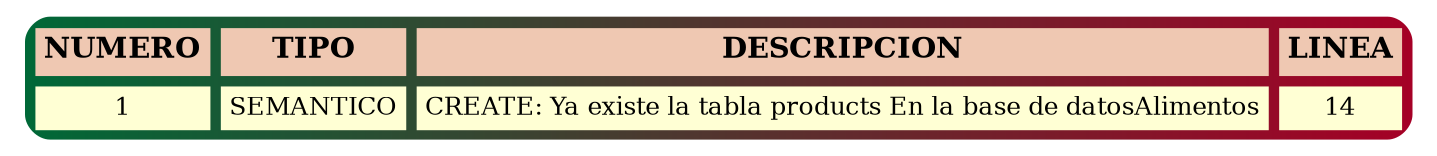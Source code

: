 digraph G{
graph [ dpi = 150 ];
a0 [shape=none label=<
<TABLE border="0" cellspacing="5" cellpadding="4" style="rounded" bgcolor="/rdylgn11/11:/rdylgn11/1">
<TR>
<TD colspan="1" bgcolor="#EFC8B2"><FONT POINT-SIZE="14"><B>NUMERO</B></FONT></TD>
<TD colspan="1" bgcolor="#EFC8B2"><FONT POINT-SIZE="14"><B>TIPO</B></FONT></TD>
<TD colspan="1" bgcolor="#EFC8B2"><FONT POINT-SIZE="14"><B>DESCRIPCION</B></FONT></TD>
<TD colspan="1" bgcolor="#EFC8B2"><FONT POINT-SIZE="14"><B>LINEA</B></FONT></TD>
</TR>
<TR>
<TD  colspan="1" bgcolor="#ffffd4"><FONT POINT-SIZE="12">1</FONT></TD>
<TD  colspan="1" bgcolor="#ffffd4"><FONT POINT-SIZE="12">SEMANTICO</FONT></TD>
<TD  colspan="1" bgcolor="#ffffd4"><FONT POINT-SIZE="12">CREATE: Ya existe la tabla products En la base de datosAlimentos</FONT></TD>
<TD  colspan="1" bgcolor="#ffffd4"><FONT POINT-SIZE="12">14</FONT></TD>
</TR>
</TABLE>>];
}
